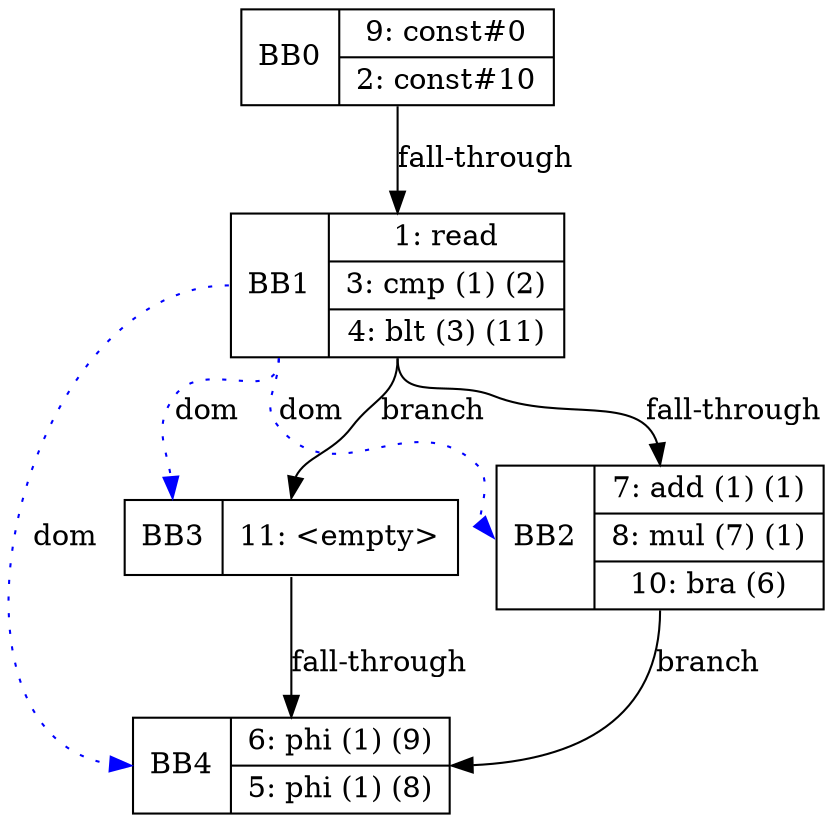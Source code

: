 digraph main {
 bb0 [shape=record,label="<b>BB0| {9: const#0|2: const#10}"];
	bb1 [shape=record,label="<b>BB1| {1: read|3: cmp (1) (2)|4: blt (3) (11)}"];
	bb2 [shape=record,label="<b>BB2| {7: add (1) (1)|8: mul (7) (1)|10: bra (6)}"];
	bb3 [shape=record,label="<b>BB3| {11: \<empty\>}"];
	bb4 [shape=record,label="<b>BB4| {6: phi (1) (9)|5: phi (1) (8)}"];
bb0:s -> bb1:n [label="fall-through"]
bb1:s -> bb2:n [label="fall-through"]
bb1:b -> bb2:b [color=blue, style=dotted, label="dom"]
bb1:s -> bb3:n [label="branch"]
bb1:b -> bb3:b [color=blue, style=dotted, label="dom"]
bb1:b -> bb4:b [color=blue, style=dotted, label="dom"]
bb2:s -> bb4:e [label="branch"]
bb3:s -> bb4:n [label="fall-through"]
}
